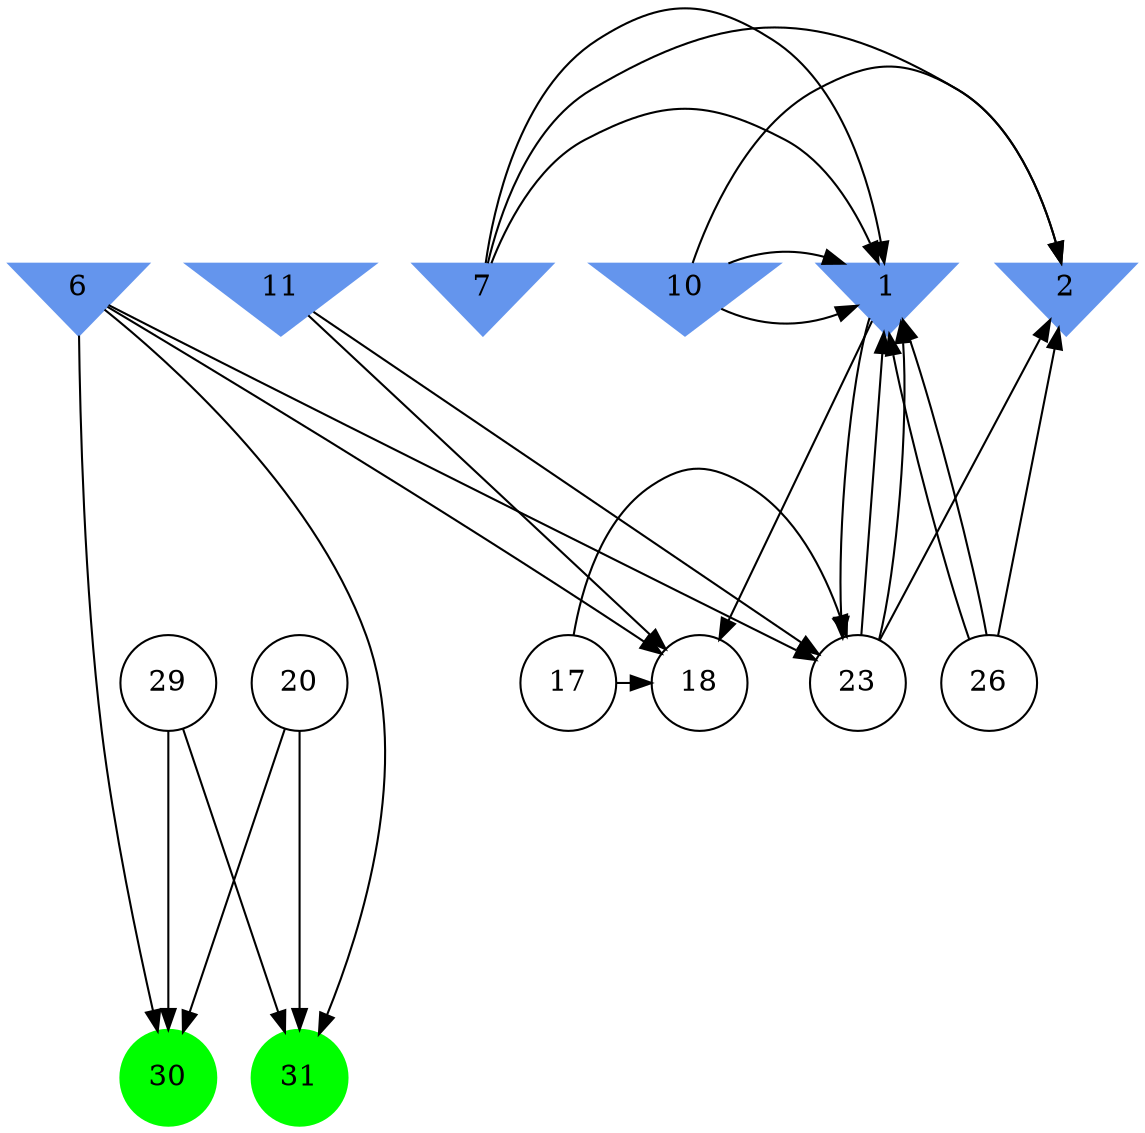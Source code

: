 digraph brain {
	ranksep=2.0;
	1 [shape=invtriangle,style=filled,color=cornflowerblue];
	2 [shape=invtriangle,style=filled,color=cornflowerblue];
	6 [shape=invtriangle,style=filled,color=cornflowerblue];
	7 [shape=invtriangle,style=filled,color=cornflowerblue];
	10 [shape=invtriangle,style=filled,color=cornflowerblue];
	11 [shape=invtriangle,style=filled,color=cornflowerblue];
	17 [shape=circle,color=black];
	18 [shape=circle,color=black];
	20 [shape=circle,color=black];
	23 [shape=circle,color=black];
	26 [shape=circle,color=black];
	29 [shape=circle,color=black];
	30 [shape=circle,style=filled,color=green];
	31 [shape=circle,style=filled,color=green];
	6	->	31;
	6	->	30;
	20	->	31;
	20	->	30;
	29	->	31;
	29	->	30;
	17	->	23;
	17	->	18;
	6	->	23;
	6	->	18;
	1	->	23;
	1	->	18;
	11	->	23;
	11	->	18;
	10	->	1;
	10	->	2;
	10	->	1;
	23	->	1;
	23	->	2;
	23	->	1;
	7	->	1;
	7	->	2;
	7	->	1;
	26	->	1;
	26	->	2;
	26	->	1;
	{ rank=same; 1; 2; 6; 7; 10; 11; }
	{ rank=same; 17; 18; 20; 23; 26; 29; }
	{ rank=same; 30; 31; }
}
